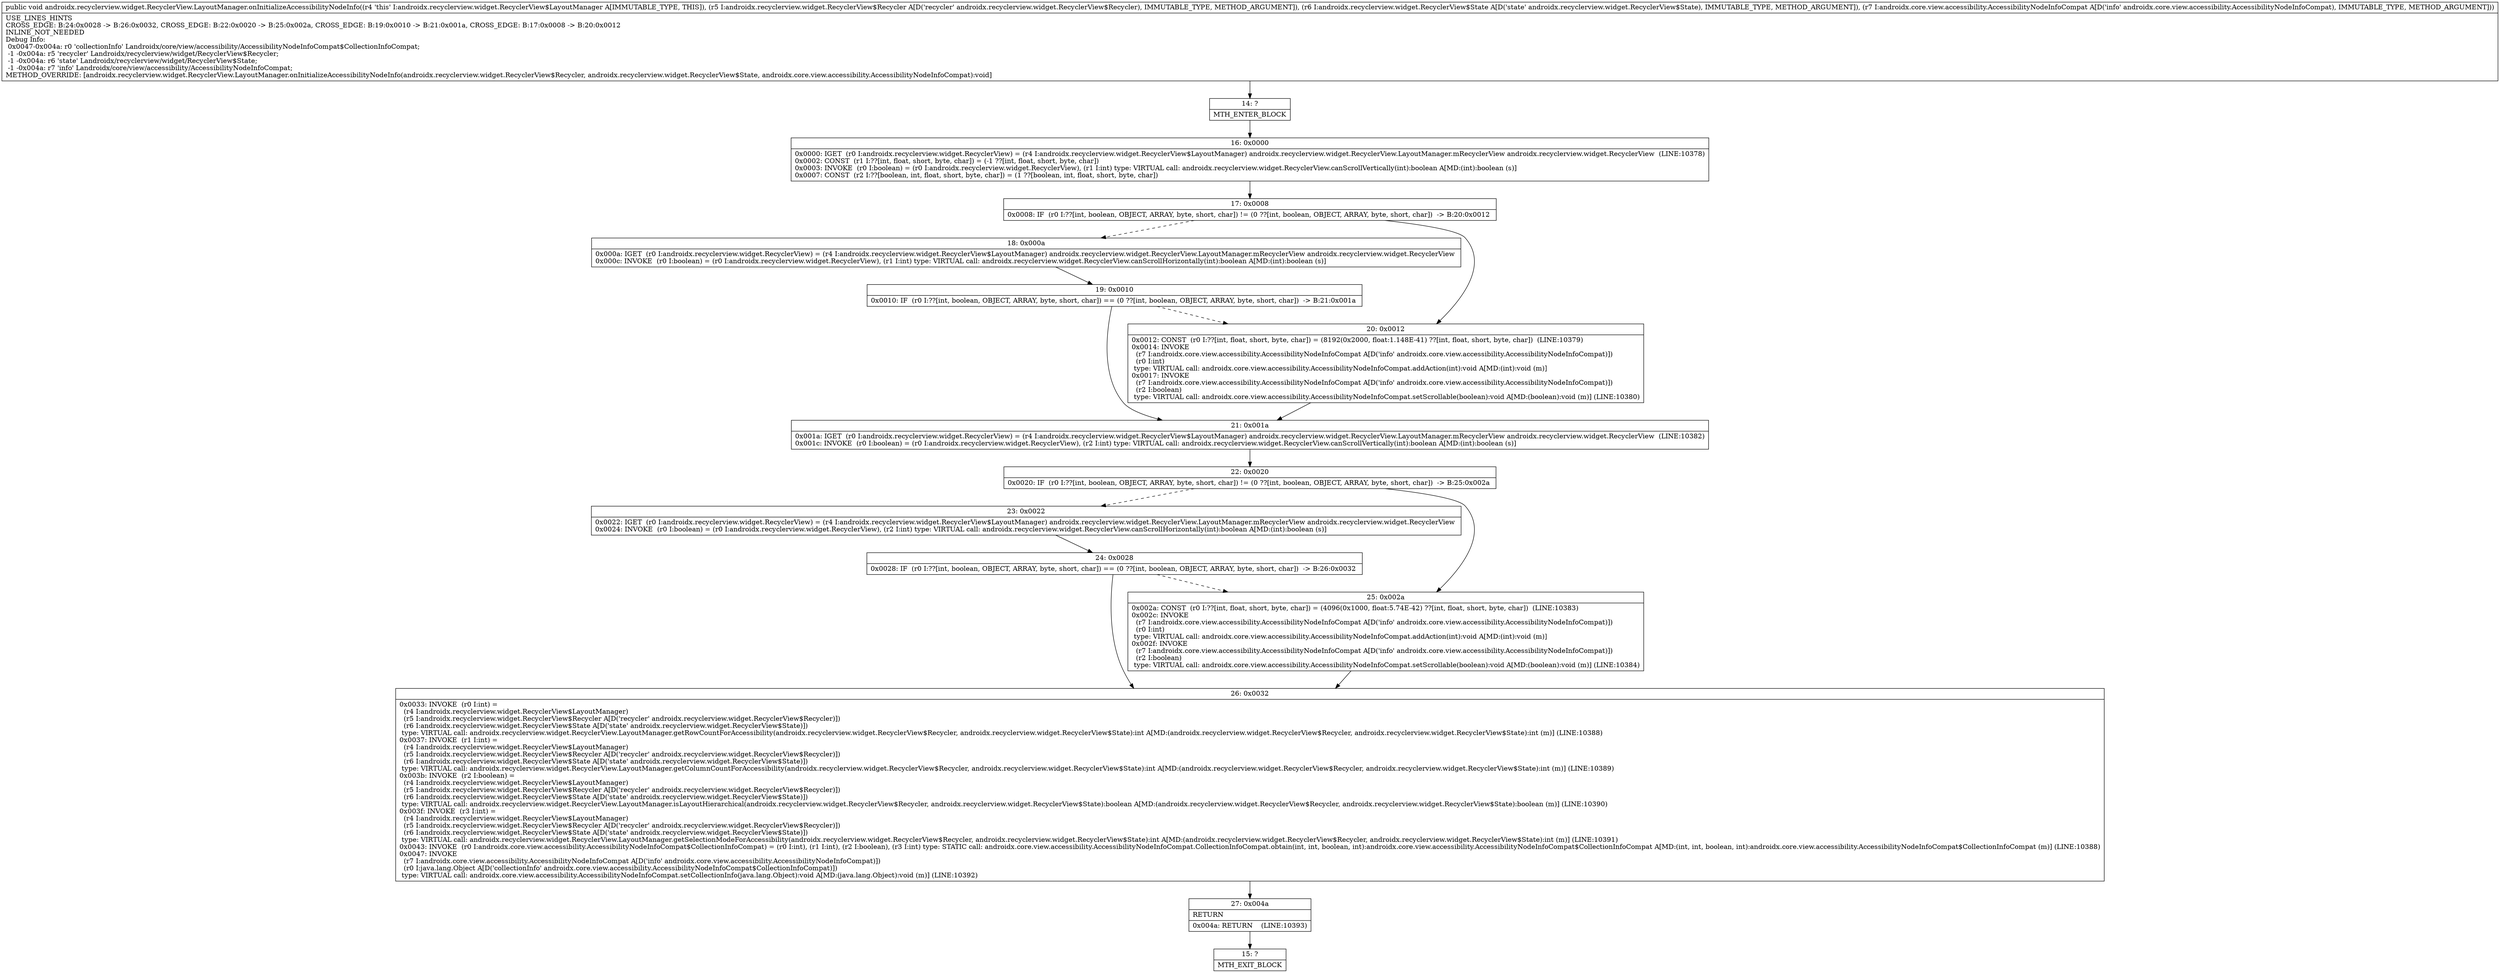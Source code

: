 digraph "CFG forandroidx.recyclerview.widget.RecyclerView.LayoutManager.onInitializeAccessibilityNodeInfo(Landroidx\/recyclerview\/widget\/RecyclerView$Recycler;Landroidx\/recyclerview\/widget\/RecyclerView$State;Landroidx\/core\/view\/accessibility\/AccessibilityNodeInfoCompat;)V" {
Node_14 [shape=record,label="{14\:\ ?|MTH_ENTER_BLOCK\l}"];
Node_16 [shape=record,label="{16\:\ 0x0000|0x0000: IGET  (r0 I:androidx.recyclerview.widget.RecyclerView) = (r4 I:androidx.recyclerview.widget.RecyclerView$LayoutManager) androidx.recyclerview.widget.RecyclerView.LayoutManager.mRecyclerView androidx.recyclerview.widget.RecyclerView  (LINE:10378)\l0x0002: CONST  (r1 I:??[int, float, short, byte, char]) = (\-1 ??[int, float, short, byte, char]) \l0x0003: INVOKE  (r0 I:boolean) = (r0 I:androidx.recyclerview.widget.RecyclerView), (r1 I:int) type: VIRTUAL call: androidx.recyclerview.widget.RecyclerView.canScrollVertically(int):boolean A[MD:(int):boolean (s)]\l0x0007: CONST  (r2 I:??[boolean, int, float, short, byte, char]) = (1 ??[boolean, int, float, short, byte, char]) \l}"];
Node_17 [shape=record,label="{17\:\ 0x0008|0x0008: IF  (r0 I:??[int, boolean, OBJECT, ARRAY, byte, short, char]) != (0 ??[int, boolean, OBJECT, ARRAY, byte, short, char])  \-\> B:20:0x0012 \l}"];
Node_18 [shape=record,label="{18\:\ 0x000a|0x000a: IGET  (r0 I:androidx.recyclerview.widget.RecyclerView) = (r4 I:androidx.recyclerview.widget.RecyclerView$LayoutManager) androidx.recyclerview.widget.RecyclerView.LayoutManager.mRecyclerView androidx.recyclerview.widget.RecyclerView \l0x000c: INVOKE  (r0 I:boolean) = (r0 I:androidx.recyclerview.widget.RecyclerView), (r1 I:int) type: VIRTUAL call: androidx.recyclerview.widget.RecyclerView.canScrollHorizontally(int):boolean A[MD:(int):boolean (s)]\l}"];
Node_19 [shape=record,label="{19\:\ 0x0010|0x0010: IF  (r0 I:??[int, boolean, OBJECT, ARRAY, byte, short, char]) == (0 ??[int, boolean, OBJECT, ARRAY, byte, short, char])  \-\> B:21:0x001a \l}"];
Node_21 [shape=record,label="{21\:\ 0x001a|0x001a: IGET  (r0 I:androidx.recyclerview.widget.RecyclerView) = (r4 I:androidx.recyclerview.widget.RecyclerView$LayoutManager) androidx.recyclerview.widget.RecyclerView.LayoutManager.mRecyclerView androidx.recyclerview.widget.RecyclerView  (LINE:10382)\l0x001c: INVOKE  (r0 I:boolean) = (r0 I:androidx.recyclerview.widget.RecyclerView), (r2 I:int) type: VIRTUAL call: androidx.recyclerview.widget.RecyclerView.canScrollVertically(int):boolean A[MD:(int):boolean (s)]\l}"];
Node_22 [shape=record,label="{22\:\ 0x0020|0x0020: IF  (r0 I:??[int, boolean, OBJECT, ARRAY, byte, short, char]) != (0 ??[int, boolean, OBJECT, ARRAY, byte, short, char])  \-\> B:25:0x002a \l}"];
Node_23 [shape=record,label="{23\:\ 0x0022|0x0022: IGET  (r0 I:androidx.recyclerview.widget.RecyclerView) = (r4 I:androidx.recyclerview.widget.RecyclerView$LayoutManager) androidx.recyclerview.widget.RecyclerView.LayoutManager.mRecyclerView androidx.recyclerview.widget.RecyclerView \l0x0024: INVOKE  (r0 I:boolean) = (r0 I:androidx.recyclerview.widget.RecyclerView), (r2 I:int) type: VIRTUAL call: androidx.recyclerview.widget.RecyclerView.canScrollHorizontally(int):boolean A[MD:(int):boolean (s)]\l}"];
Node_24 [shape=record,label="{24\:\ 0x0028|0x0028: IF  (r0 I:??[int, boolean, OBJECT, ARRAY, byte, short, char]) == (0 ??[int, boolean, OBJECT, ARRAY, byte, short, char])  \-\> B:26:0x0032 \l}"];
Node_26 [shape=record,label="{26\:\ 0x0032|0x0033: INVOKE  (r0 I:int) = \l  (r4 I:androidx.recyclerview.widget.RecyclerView$LayoutManager)\l  (r5 I:androidx.recyclerview.widget.RecyclerView$Recycler A[D('recycler' androidx.recyclerview.widget.RecyclerView$Recycler)])\l  (r6 I:androidx.recyclerview.widget.RecyclerView$State A[D('state' androidx.recyclerview.widget.RecyclerView$State)])\l type: VIRTUAL call: androidx.recyclerview.widget.RecyclerView.LayoutManager.getRowCountForAccessibility(androidx.recyclerview.widget.RecyclerView$Recycler, androidx.recyclerview.widget.RecyclerView$State):int A[MD:(androidx.recyclerview.widget.RecyclerView$Recycler, androidx.recyclerview.widget.RecyclerView$State):int (m)] (LINE:10388)\l0x0037: INVOKE  (r1 I:int) = \l  (r4 I:androidx.recyclerview.widget.RecyclerView$LayoutManager)\l  (r5 I:androidx.recyclerview.widget.RecyclerView$Recycler A[D('recycler' androidx.recyclerview.widget.RecyclerView$Recycler)])\l  (r6 I:androidx.recyclerview.widget.RecyclerView$State A[D('state' androidx.recyclerview.widget.RecyclerView$State)])\l type: VIRTUAL call: androidx.recyclerview.widget.RecyclerView.LayoutManager.getColumnCountForAccessibility(androidx.recyclerview.widget.RecyclerView$Recycler, androidx.recyclerview.widget.RecyclerView$State):int A[MD:(androidx.recyclerview.widget.RecyclerView$Recycler, androidx.recyclerview.widget.RecyclerView$State):int (m)] (LINE:10389)\l0x003b: INVOKE  (r2 I:boolean) = \l  (r4 I:androidx.recyclerview.widget.RecyclerView$LayoutManager)\l  (r5 I:androidx.recyclerview.widget.RecyclerView$Recycler A[D('recycler' androidx.recyclerview.widget.RecyclerView$Recycler)])\l  (r6 I:androidx.recyclerview.widget.RecyclerView$State A[D('state' androidx.recyclerview.widget.RecyclerView$State)])\l type: VIRTUAL call: androidx.recyclerview.widget.RecyclerView.LayoutManager.isLayoutHierarchical(androidx.recyclerview.widget.RecyclerView$Recycler, androidx.recyclerview.widget.RecyclerView$State):boolean A[MD:(androidx.recyclerview.widget.RecyclerView$Recycler, androidx.recyclerview.widget.RecyclerView$State):boolean (m)] (LINE:10390)\l0x003f: INVOKE  (r3 I:int) = \l  (r4 I:androidx.recyclerview.widget.RecyclerView$LayoutManager)\l  (r5 I:androidx.recyclerview.widget.RecyclerView$Recycler A[D('recycler' androidx.recyclerview.widget.RecyclerView$Recycler)])\l  (r6 I:androidx.recyclerview.widget.RecyclerView$State A[D('state' androidx.recyclerview.widget.RecyclerView$State)])\l type: VIRTUAL call: androidx.recyclerview.widget.RecyclerView.LayoutManager.getSelectionModeForAccessibility(androidx.recyclerview.widget.RecyclerView$Recycler, androidx.recyclerview.widget.RecyclerView$State):int A[MD:(androidx.recyclerview.widget.RecyclerView$Recycler, androidx.recyclerview.widget.RecyclerView$State):int (m)] (LINE:10391)\l0x0043: INVOKE  (r0 I:androidx.core.view.accessibility.AccessibilityNodeInfoCompat$CollectionInfoCompat) = (r0 I:int), (r1 I:int), (r2 I:boolean), (r3 I:int) type: STATIC call: androidx.core.view.accessibility.AccessibilityNodeInfoCompat.CollectionInfoCompat.obtain(int, int, boolean, int):androidx.core.view.accessibility.AccessibilityNodeInfoCompat$CollectionInfoCompat A[MD:(int, int, boolean, int):androidx.core.view.accessibility.AccessibilityNodeInfoCompat$CollectionInfoCompat (m)] (LINE:10388)\l0x0047: INVOKE  \l  (r7 I:androidx.core.view.accessibility.AccessibilityNodeInfoCompat A[D('info' androidx.core.view.accessibility.AccessibilityNodeInfoCompat)])\l  (r0 I:java.lang.Object A[D('collectionInfo' androidx.core.view.accessibility.AccessibilityNodeInfoCompat$CollectionInfoCompat)])\l type: VIRTUAL call: androidx.core.view.accessibility.AccessibilityNodeInfoCompat.setCollectionInfo(java.lang.Object):void A[MD:(java.lang.Object):void (m)] (LINE:10392)\l}"];
Node_27 [shape=record,label="{27\:\ 0x004a|RETURN\l|0x004a: RETURN    (LINE:10393)\l}"];
Node_15 [shape=record,label="{15\:\ ?|MTH_EXIT_BLOCK\l}"];
Node_25 [shape=record,label="{25\:\ 0x002a|0x002a: CONST  (r0 I:??[int, float, short, byte, char]) = (4096(0x1000, float:5.74E\-42) ??[int, float, short, byte, char])  (LINE:10383)\l0x002c: INVOKE  \l  (r7 I:androidx.core.view.accessibility.AccessibilityNodeInfoCompat A[D('info' androidx.core.view.accessibility.AccessibilityNodeInfoCompat)])\l  (r0 I:int)\l type: VIRTUAL call: androidx.core.view.accessibility.AccessibilityNodeInfoCompat.addAction(int):void A[MD:(int):void (m)]\l0x002f: INVOKE  \l  (r7 I:androidx.core.view.accessibility.AccessibilityNodeInfoCompat A[D('info' androidx.core.view.accessibility.AccessibilityNodeInfoCompat)])\l  (r2 I:boolean)\l type: VIRTUAL call: androidx.core.view.accessibility.AccessibilityNodeInfoCompat.setScrollable(boolean):void A[MD:(boolean):void (m)] (LINE:10384)\l}"];
Node_20 [shape=record,label="{20\:\ 0x0012|0x0012: CONST  (r0 I:??[int, float, short, byte, char]) = (8192(0x2000, float:1.148E\-41) ??[int, float, short, byte, char])  (LINE:10379)\l0x0014: INVOKE  \l  (r7 I:androidx.core.view.accessibility.AccessibilityNodeInfoCompat A[D('info' androidx.core.view.accessibility.AccessibilityNodeInfoCompat)])\l  (r0 I:int)\l type: VIRTUAL call: androidx.core.view.accessibility.AccessibilityNodeInfoCompat.addAction(int):void A[MD:(int):void (m)]\l0x0017: INVOKE  \l  (r7 I:androidx.core.view.accessibility.AccessibilityNodeInfoCompat A[D('info' androidx.core.view.accessibility.AccessibilityNodeInfoCompat)])\l  (r2 I:boolean)\l type: VIRTUAL call: androidx.core.view.accessibility.AccessibilityNodeInfoCompat.setScrollable(boolean):void A[MD:(boolean):void (m)] (LINE:10380)\l}"];
MethodNode[shape=record,label="{public void androidx.recyclerview.widget.RecyclerView.LayoutManager.onInitializeAccessibilityNodeInfo((r4 'this' I:androidx.recyclerview.widget.RecyclerView$LayoutManager A[IMMUTABLE_TYPE, THIS]), (r5 I:androidx.recyclerview.widget.RecyclerView$Recycler A[D('recycler' androidx.recyclerview.widget.RecyclerView$Recycler), IMMUTABLE_TYPE, METHOD_ARGUMENT]), (r6 I:androidx.recyclerview.widget.RecyclerView$State A[D('state' androidx.recyclerview.widget.RecyclerView$State), IMMUTABLE_TYPE, METHOD_ARGUMENT]), (r7 I:androidx.core.view.accessibility.AccessibilityNodeInfoCompat A[D('info' androidx.core.view.accessibility.AccessibilityNodeInfoCompat), IMMUTABLE_TYPE, METHOD_ARGUMENT]))  | USE_LINES_HINTS\lCROSS_EDGE: B:24:0x0028 \-\> B:26:0x0032, CROSS_EDGE: B:22:0x0020 \-\> B:25:0x002a, CROSS_EDGE: B:19:0x0010 \-\> B:21:0x001a, CROSS_EDGE: B:17:0x0008 \-\> B:20:0x0012\lINLINE_NOT_NEEDED\lDebug Info:\l  0x0047\-0x004a: r0 'collectionInfo' Landroidx\/core\/view\/accessibility\/AccessibilityNodeInfoCompat$CollectionInfoCompat;\l  \-1 \-0x004a: r5 'recycler' Landroidx\/recyclerview\/widget\/RecyclerView$Recycler;\l  \-1 \-0x004a: r6 'state' Landroidx\/recyclerview\/widget\/RecyclerView$State;\l  \-1 \-0x004a: r7 'info' Landroidx\/core\/view\/accessibility\/AccessibilityNodeInfoCompat;\lMETHOD_OVERRIDE: [androidx.recyclerview.widget.RecyclerView.LayoutManager.onInitializeAccessibilityNodeInfo(androidx.recyclerview.widget.RecyclerView$Recycler, androidx.recyclerview.widget.RecyclerView$State, androidx.core.view.accessibility.AccessibilityNodeInfoCompat):void]\l}"];
MethodNode -> Node_14;Node_14 -> Node_16;
Node_16 -> Node_17;
Node_17 -> Node_18[style=dashed];
Node_17 -> Node_20;
Node_18 -> Node_19;
Node_19 -> Node_20[style=dashed];
Node_19 -> Node_21;
Node_21 -> Node_22;
Node_22 -> Node_23[style=dashed];
Node_22 -> Node_25;
Node_23 -> Node_24;
Node_24 -> Node_25[style=dashed];
Node_24 -> Node_26;
Node_26 -> Node_27;
Node_27 -> Node_15;
Node_25 -> Node_26;
Node_20 -> Node_21;
}

